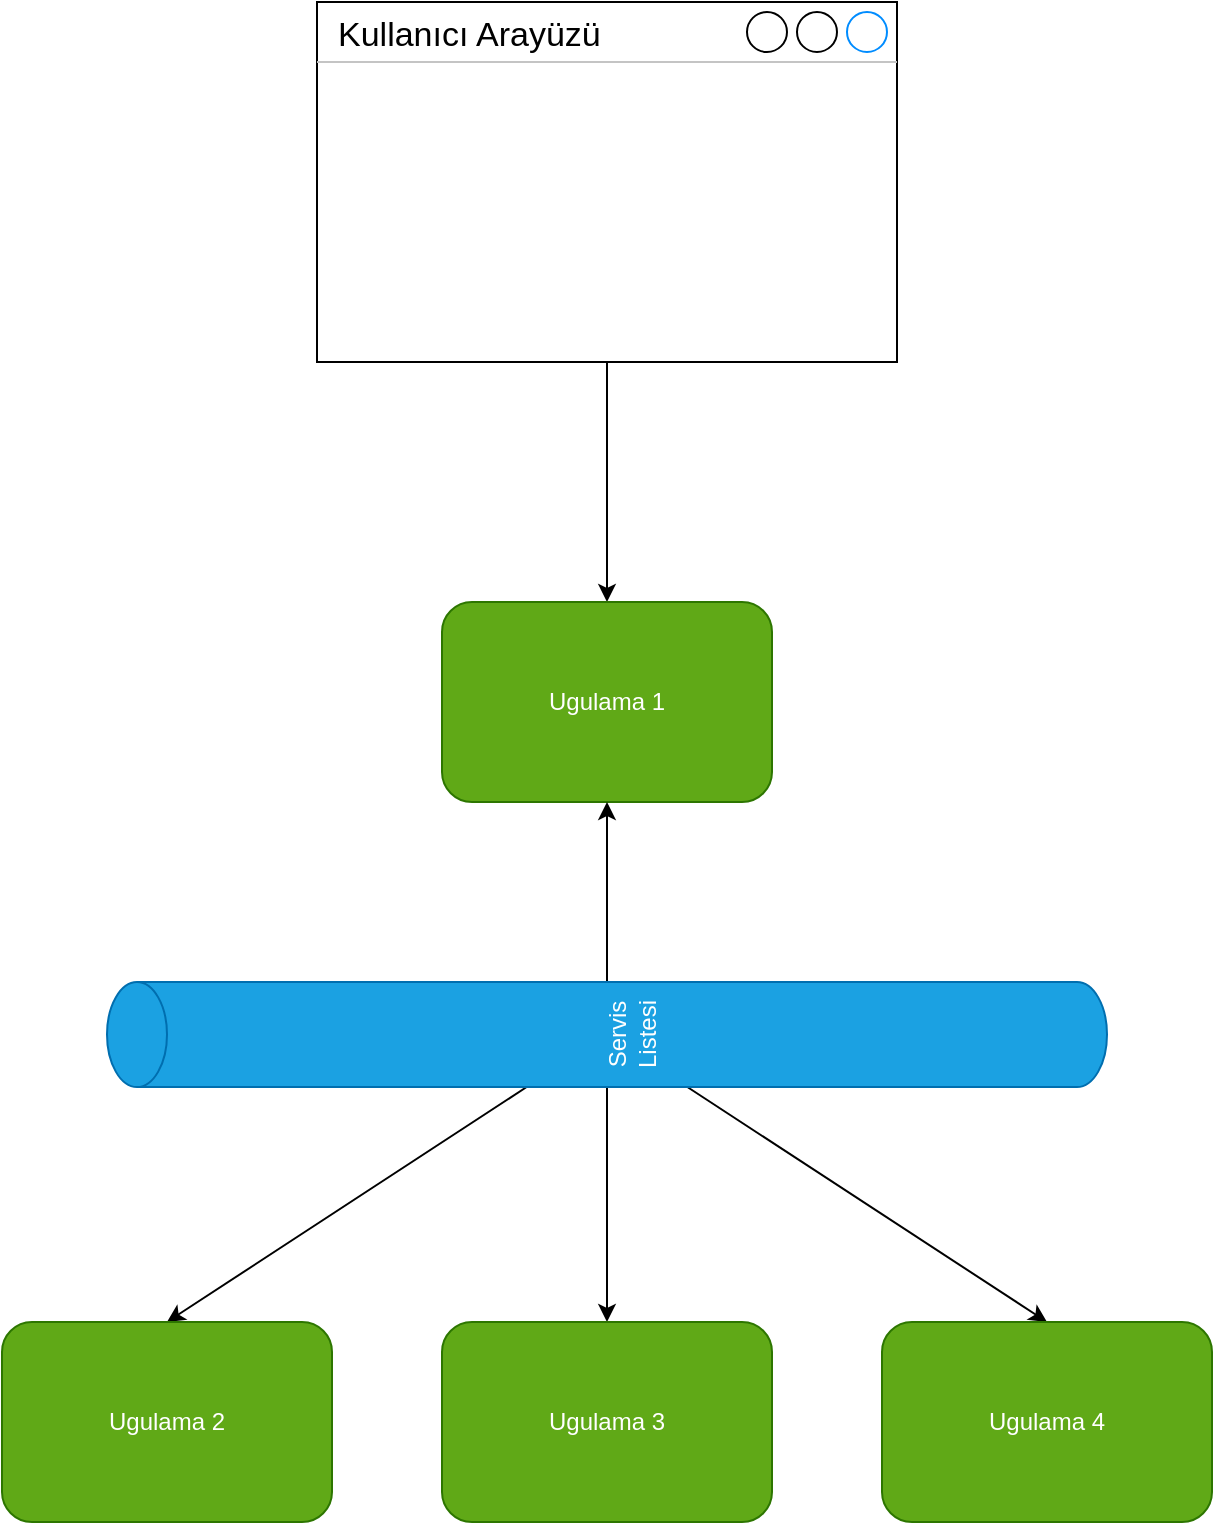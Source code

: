 <mxfile>
    <diagram id="9LIsV6jaZ68HOF1Cldfd" name="Page-1">
        <mxGraphModel dx="1054" dy="1717" grid="1" gridSize="10" guides="1" tooltips="1" connect="1" arrows="1" fold="1" page="1" pageScale="1" pageWidth="850" pageHeight="1100" math="0" shadow="0">
            <root>
                <mxCell id="0"/>
                <mxCell id="1" parent="0"/>
                <mxCell id="14" style="edgeStyle=none;html=1;" parent="1" source="6" target="7" edge="1">
                    <mxGeometry relative="1" as="geometry"/>
                </mxCell>
                <mxCell id="6" value="Kullanıcı Arayüzü" style="strokeWidth=1;shadow=0;dashed=0;align=center;html=1;shape=mxgraph.mockup.containers.window;align=left;verticalAlign=top;spacingLeft=8;strokeColor2=#008cff;strokeColor3=#c4c4c4;mainText=;fontSize=17;labelBackgroundColor=none;" parent="1" vertex="1">
                    <mxGeometry x="177.5" y="-1100" width="290" height="180" as="geometry"/>
                </mxCell>
                <mxCell id="7" value="Ugulama 1" style="rounded=1;whiteSpace=wrap;html=1;fillColor=#60a917;fontColor=#ffffff;strokeColor=#2D7600;" parent="1" vertex="1">
                    <mxGeometry x="240" y="-800" width="165" height="100" as="geometry"/>
                </mxCell>
                <mxCell id="28" style="edgeStyle=none;html=1;" edge="1" parent="1" source="15" target="7">
                    <mxGeometry relative="1" as="geometry"/>
                </mxCell>
                <mxCell id="29" style="edgeStyle=none;html=1;entryX=0.5;entryY=0;entryDx=0;entryDy=0;" edge="1" parent="1" source="15" target="22">
                    <mxGeometry relative="1" as="geometry"/>
                </mxCell>
                <mxCell id="30" style="edgeStyle=none;html=1;entryX=0.5;entryY=0;entryDx=0;entryDy=0;" edge="1" parent="1" source="15" target="23">
                    <mxGeometry relative="1" as="geometry"/>
                </mxCell>
                <mxCell id="31" style="edgeStyle=none;html=1;entryX=0.5;entryY=0;entryDx=0;entryDy=0;" edge="1" parent="1" source="15" target="21">
                    <mxGeometry relative="1" as="geometry"/>
                </mxCell>
                <mxCell id="15" value="Servis Listesi" style="shape=cylinder3;whiteSpace=wrap;html=1;boundedLbl=1;backgroundOutline=1;size=15;rotation=-90;fillColor=#1ba1e2;fontColor=#ffffff;strokeColor=#006EAF;" vertex="1" parent="1">
                    <mxGeometry x="296.25" y="-833.75" width="52.5" height="500" as="geometry"/>
                </mxCell>
                <mxCell id="21" value="Ugulama 4" style="rounded=1;whiteSpace=wrap;html=1;fillColor=#60a917;fontColor=#ffffff;strokeColor=#2D7600;" vertex="1" parent="1">
                    <mxGeometry x="460" y="-440" width="165" height="100" as="geometry"/>
                </mxCell>
                <mxCell id="22" value="Ugulama 2" style="rounded=1;whiteSpace=wrap;html=1;fillColor=#60a917;fontColor=#ffffff;strokeColor=#2D7600;" vertex="1" parent="1">
                    <mxGeometry x="20" y="-440" width="165" height="100" as="geometry"/>
                </mxCell>
                <mxCell id="23" value="Ugulama 3" style="rounded=1;whiteSpace=wrap;html=1;fillColor=#60a917;fontColor=#ffffff;strokeColor=#2D7600;" vertex="1" parent="1">
                    <mxGeometry x="240" y="-440" width="165" height="100" as="geometry"/>
                </mxCell>
            </root>
        </mxGraphModel>
    </diagram>
    <diagram id="8nFw8HmOWJMqVmRKDS9z" name="Page-2">
        <mxGraphModel dx="1054" dy="617" grid="1" gridSize="10" guides="1" tooltips="1" connect="1" arrows="1" fold="1" page="1" pageScale="1" pageWidth="850" pageHeight="1100" math="0" shadow="0">
            <root>
                <mxCell id="VvSaYVT3L-r2u6cCGBfq-0"/>
                <mxCell id="VvSaYVT3L-r2u6cCGBfq-1" parent="VvSaYVT3L-r2u6cCGBfq-0"/>
            </root>
        </mxGraphModel>
    </diagram>
</mxfile>